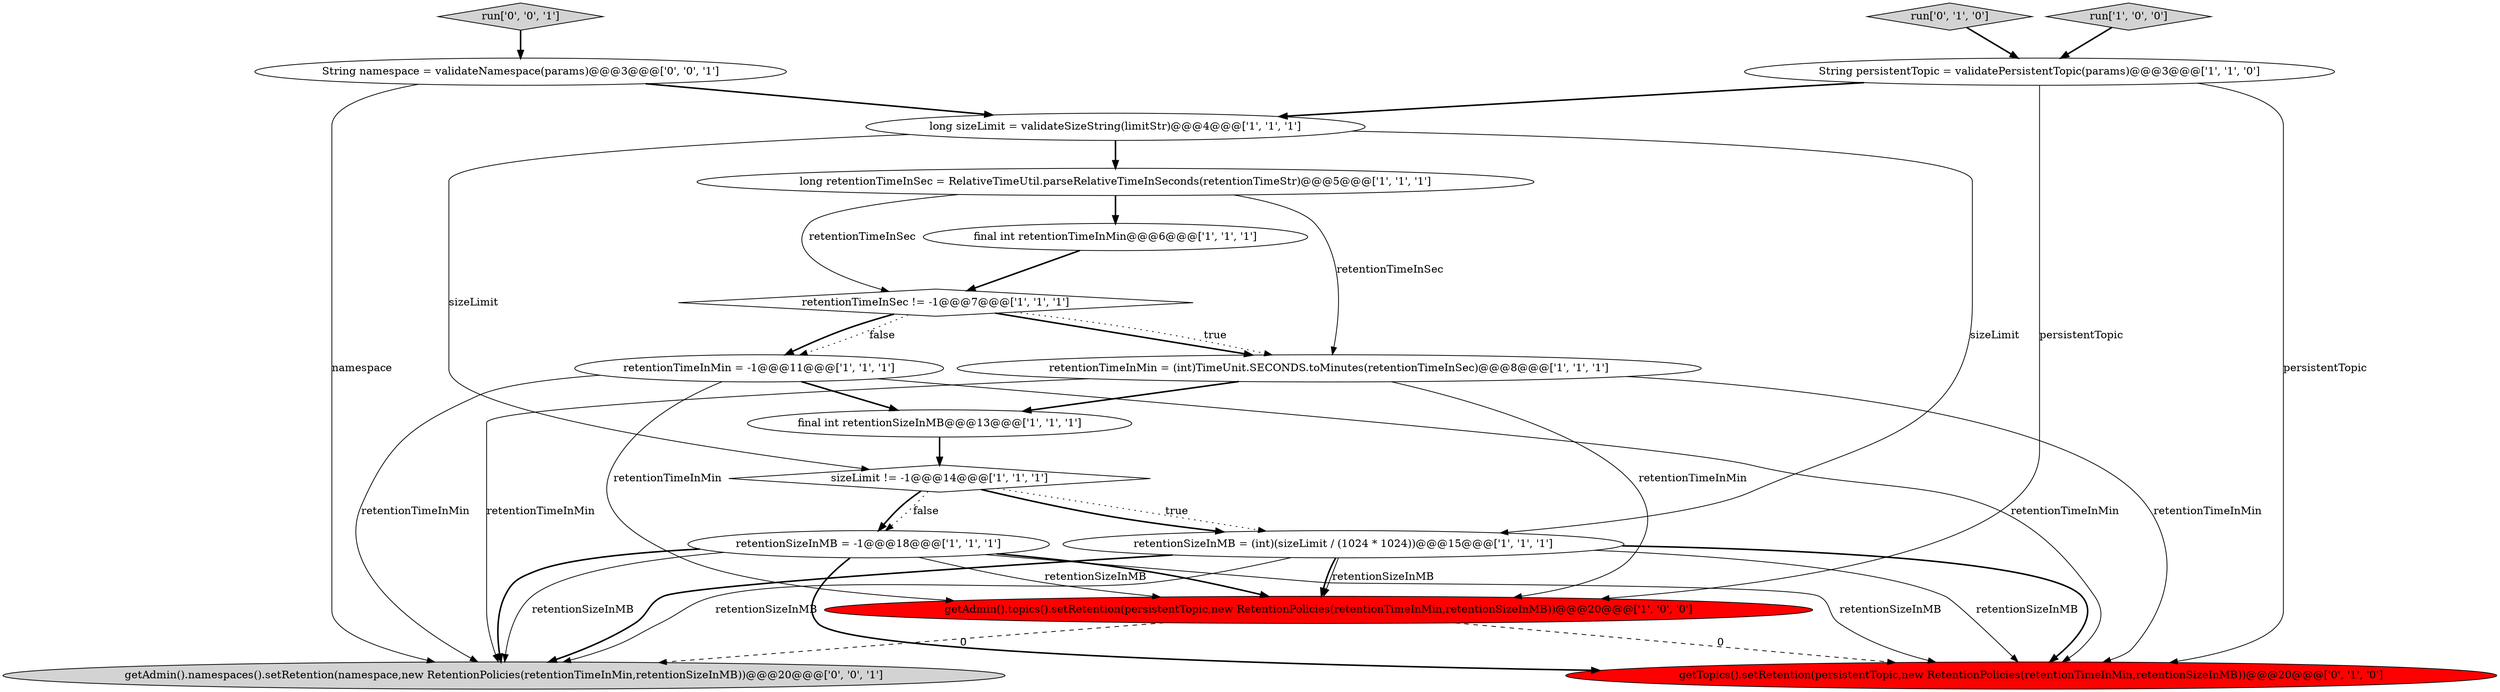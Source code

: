 digraph {
16 [style = filled, label = "String namespace = validateNamespace(params)@@@3@@@['0', '0', '1']", fillcolor = white, shape = ellipse image = "AAA0AAABBB3BBB"];
4 [style = filled, label = "getAdmin().topics().setRetention(persistentTopic,new RetentionPolicies(retentionTimeInMin,retentionSizeInMB))@@@20@@@['1', '0', '0']", fillcolor = red, shape = ellipse image = "AAA1AAABBB1BBB"];
1 [style = filled, label = "final int retentionSizeInMB@@@13@@@['1', '1', '1']", fillcolor = white, shape = ellipse image = "AAA0AAABBB1BBB"];
5 [style = filled, label = "run['1', '0', '0']", fillcolor = lightgray, shape = diamond image = "AAA0AAABBB1BBB"];
7 [style = filled, label = "final int retentionTimeInMin@@@6@@@['1', '1', '1']", fillcolor = white, shape = ellipse image = "AAA0AAABBB1BBB"];
8 [style = filled, label = "retentionTimeInMin = (int)TimeUnit.SECONDS.toMinutes(retentionTimeInSec)@@@8@@@['1', '1', '1']", fillcolor = white, shape = ellipse image = "AAA0AAABBB1BBB"];
17 [style = filled, label = "run['0', '0', '1']", fillcolor = lightgray, shape = diamond image = "AAA0AAABBB3BBB"];
10 [style = filled, label = "retentionSizeInMB = -1@@@18@@@['1', '1', '1']", fillcolor = white, shape = ellipse image = "AAA0AAABBB1BBB"];
15 [style = filled, label = "getAdmin().namespaces().setRetention(namespace,new RetentionPolicies(retentionTimeInMin,retentionSizeInMB))@@@20@@@['0', '0', '1']", fillcolor = lightgray, shape = ellipse image = "AAA0AAABBB3BBB"];
6 [style = filled, label = "String persistentTopic = validatePersistentTopic(params)@@@3@@@['1', '1', '0']", fillcolor = white, shape = ellipse image = "AAA0AAABBB1BBB"];
3 [style = filled, label = "retentionTimeInMin = -1@@@11@@@['1', '1', '1']", fillcolor = white, shape = ellipse image = "AAA0AAABBB1BBB"];
11 [style = filled, label = "retentionTimeInSec != -1@@@7@@@['1', '1', '1']", fillcolor = white, shape = diamond image = "AAA0AAABBB1BBB"];
9 [style = filled, label = "long retentionTimeInSec = RelativeTimeUtil.parseRelativeTimeInSeconds(retentionTimeStr)@@@5@@@['1', '1', '1']", fillcolor = white, shape = ellipse image = "AAA0AAABBB1BBB"];
13 [style = filled, label = "run['0', '1', '0']", fillcolor = lightgray, shape = diamond image = "AAA0AAABBB2BBB"];
0 [style = filled, label = "sizeLimit != -1@@@14@@@['1', '1', '1']", fillcolor = white, shape = diamond image = "AAA0AAABBB1BBB"];
14 [style = filled, label = "getTopics().setRetention(persistentTopic,new RetentionPolicies(retentionTimeInMin,retentionSizeInMB))@@@20@@@['0', '1', '0']", fillcolor = red, shape = ellipse image = "AAA1AAABBB2BBB"];
2 [style = filled, label = "long sizeLimit = validateSizeString(limitStr)@@@4@@@['1', '1', '1']", fillcolor = white, shape = ellipse image = "AAA0AAABBB1BBB"];
12 [style = filled, label = "retentionSizeInMB = (int)(sizeLimit / (1024 * 1024))@@@15@@@['1', '1', '1']", fillcolor = white, shape = ellipse image = "AAA0AAABBB1BBB"];
8->4 [style = solid, label="retentionTimeInMin"];
0->12 [style = dotted, label="true"];
7->11 [style = bold, label=""];
10->15 [style = bold, label=""];
3->1 [style = bold, label=""];
10->14 [style = bold, label=""];
10->4 [style = solid, label="retentionSizeInMB"];
0->12 [style = bold, label=""];
12->15 [style = bold, label=""];
1->0 [style = bold, label=""];
2->9 [style = bold, label=""];
12->14 [style = solid, label="retentionSizeInMB"];
16->2 [style = bold, label=""];
9->7 [style = bold, label=""];
3->4 [style = solid, label="retentionTimeInMin"];
12->4 [style = solid, label="retentionSizeInMB"];
6->14 [style = solid, label="persistentTopic"];
8->15 [style = solid, label="retentionTimeInMin"];
6->2 [style = bold, label=""];
8->1 [style = bold, label=""];
9->11 [style = solid, label="retentionTimeInSec"];
0->10 [style = bold, label=""];
5->6 [style = bold, label=""];
12->4 [style = bold, label=""];
11->3 [style = bold, label=""];
4->15 [style = dashed, label="0"];
12->14 [style = bold, label=""];
12->15 [style = solid, label="retentionSizeInMB"];
2->0 [style = solid, label="sizeLimit"];
10->4 [style = bold, label=""];
2->12 [style = solid, label="sizeLimit"];
8->14 [style = solid, label="retentionTimeInMin"];
3->15 [style = solid, label="retentionTimeInMin"];
11->8 [style = bold, label=""];
9->8 [style = solid, label="retentionTimeInSec"];
11->8 [style = dotted, label="true"];
10->14 [style = solid, label="retentionSizeInMB"];
11->3 [style = dotted, label="false"];
4->14 [style = dashed, label="0"];
13->6 [style = bold, label=""];
3->14 [style = solid, label="retentionTimeInMin"];
10->15 [style = solid, label="retentionSizeInMB"];
17->16 [style = bold, label=""];
16->15 [style = solid, label="namespace"];
6->4 [style = solid, label="persistentTopic"];
0->10 [style = dotted, label="false"];
}
